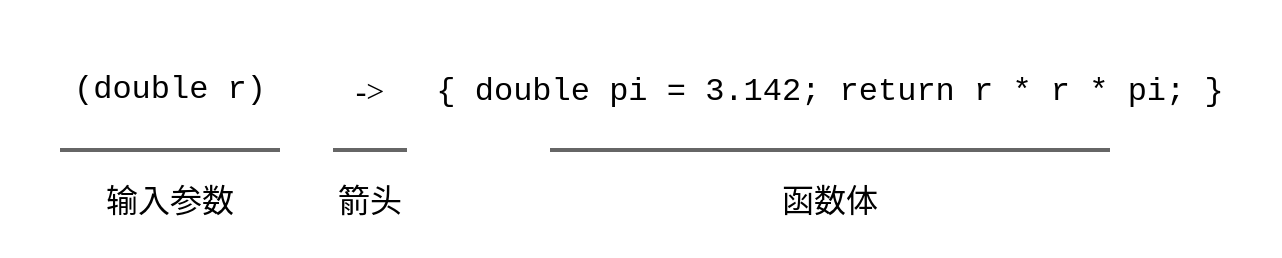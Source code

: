 <mxfile version="12.4.2" type="device" pages="1"><diagram id="bw9jXyD-tpll25EQTXRI" name="Page-1"><mxGraphModel dx="932" dy="582" grid="1" gridSize="10" guides="1" tooltips="1" connect="1" arrows="1" fold="1" page="1" pageScale="1" pageWidth="827" pageHeight="1169" math="0" shadow="0"><root><mxCell id="0"/><mxCell id="1" parent="0"/><mxCell id="wt2UnQglvK6RaQttJXvT-10" value="" style="rounded=0;whiteSpace=wrap;html=1;strokeColor=none;" parent="1" vertex="1"><mxGeometry x="150" y="193" width="640" height="110" as="geometry"/></mxCell><mxCell id="wt2UnQglvK6RaQttJXvT-1" value="&lt;font face=&quot;Courier New&quot; style=&quot;font-size: 16px&quot;&gt;(double r)&lt;/font&gt;" style="text;html=1;strokeColor=none;fillColor=none;align=center;verticalAlign=middle;whiteSpace=wrap;rounded=0;" parent="1" vertex="1"><mxGeometry x="160" y="190" width="150" height="60" as="geometry"/></mxCell><mxCell id="wt2UnQglvK6RaQttJXvT-2" value="&lt;font style=&quot;font-size: 16px&quot;&gt;-&amp;gt;&lt;/font&gt;" style="text;html=1;strokeColor=none;fillColor=none;align=center;verticalAlign=middle;whiteSpace=wrap;rounded=0;fontFamily=Georgia;" parent="1" vertex="1"><mxGeometry x="315" y="210" width="40" height="20" as="geometry"/></mxCell><mxCell id="wt2UnQglvK6RaQttJXvT-3" value="&lt;div style=&quot;font-size: 16px&quot;&gt;&lt;font face=&quot;Courier New&quot;&gt;{&amp;nbsp;&lt;span&gt;double pi = 3.142;&amp;nbsp;&lt;/span&gt;&lt;span&gt;return r * r * pi;&amp;nbsp;&lt;/span&gt;&lt;span&gt;}&lt;/span&gt;&lt;/font&gt;&lt;/div&gt;" style="text;html=1;strokeColor=none;fillColor=none;align=center;verticalAlign=middle;whiteSpace=wrap;rounded=0;" parent="1" vertex="1"><mxGeometry x="350" y="175" width="430" height="90" as="geometry"/></mxCell><mxCell id="wt2UnQglvK6RaQttJXvT-4" value="" style="endArrow=none;html=1;fillColor=#f5f5f5;strokeColor=#666666;strokeWidth=2;" parent="1" edge="1"><mxGeometry width="50" height="50" relative="1" as="geometry"><mxPoint x="180" y="250" as="sourcePoint"/><mxPoint x="290" y="250" as="targetPoint"/></mxGeometry></mxCell><mxCell id="wt2UnQglvK6RaQttJXvT-5" value="" style="endArrow=none;html=1;fillColor=#f5f5f5;strokeColor=#666666;strokeWidth=2;" parent="1" edge="1"><mxGeometry width="50" height="50" relative="1" as="geometry"><mxPoint x="316.5" y="250" as="sourcePoint"/><mxPoint x="353.5" y="250" as="targetPoint"/></mxGeometry></mxCell><mxCell id="wt2UnQglvK6RaQttJXvT-6" value="" style="endArrow=none;html=1;fillColor=#f5f5f5;strokeColor=#666666;strokeWidth=2;" parent="1" edge="1"><mxGeometry width="50" height="50" relative="1" as="geometry"><mxPoint x="425" y="250" as="sourcePoint"/><mxPoint x="705" y="250" as="targetPoint"/></mxGeometry></mxCell><mxCell id="wt2UnQglvK6RaQttJXvT-7" value="&lt;font style=&quot;font-size: 16px&quot;&gt;输入参数&lt;/font&gt;" style="text;html=1;strokeColor=none;fillColor=none;align=center;verticalAlign=middle;whiteSpace=wrap;rounded=0;" parent="1" vertex="1"><mxGeometry x="180" y="265" width="110" height="20" as="geometry"/></mxCell><mxCell id="wt2UnQglvK6RaQttJXvT-8" value="&lt;span style=&quot;font-size: 16px&quot;&gt;箭头&lt;/span&gt;" style="text;html=1;strokeColor=none;fillColor=none;align=center;verticalAlign=middle;whiteSpace=wrap;rounded=0;" parent="1" vertex="1"><mxGeometry x="280" y="265" width="110" height="20" as="geometry"/></mxCell><mxCell id="wt2UnQglvK6RaQttJXvT-9" value="&lt;span style=&quot;font-size: 16px&quot;&gt;函数体&lt;/span&gt;" style="text;html=1;strokeColor=none;fillColor=none;align=center;verticalAlign=middle;whiteSpace=wrap;rounded=0;" parent="1" vertex="1"><mxGeometry x="510" y="265" width="110" height="20" as="geometry"/></mxCell></root></mxGraphModel></diagram></mxfile>